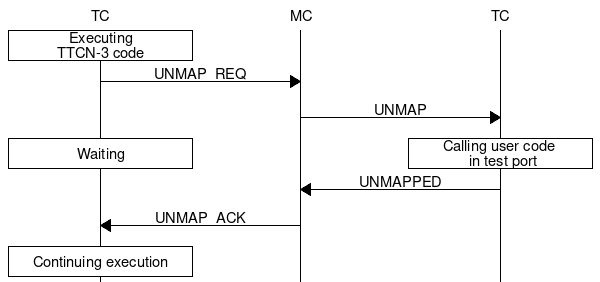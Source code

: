 ///////////////////////////////////////////////////////////////////////////////
// Copyright (c) 2000-2020 Ericsson Telecom AB
// All rights reserved. This program and the accompanying materials
// are made available under the terms of the Eclipse Public License v2.0
// which accompanies this distribution, and is available at
// https://www.eclipse.org/org/documents/epl-2.0/EPL-2.0.html
///////////////////////////////////////////////////////////////////////////////
//MSC of unmap operation
msc {
  hscale="1", wordwraparcs=on;
  
  //arcs
  TC1[label = "TC"] ,MC ,TC2 [label = "TC"];
  
  
  TC1 box TC1 [label = "Executing\n   TTCN-3 code   "];
  TC1 => MC [label = "UNMAP_REQ"];
  MC => TC2 [label = "UNMAP"];
  TC1 box TC1 [label = "Waiting"],
  TC2 box TC2 [label ="Calling user code \n in test port"];
  TC2 => MC [label = "UNMAPPED"];
  MC => TC1 [label = "UNMAP_ACK"];
  TC1 box TC1 [label ="Continuing execution"];
}
